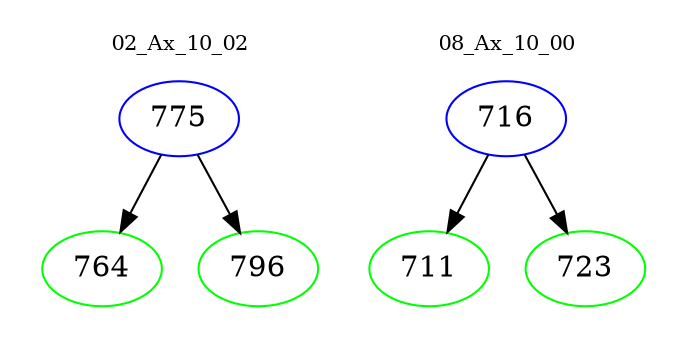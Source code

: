 digraph{
subgraph cluster_0 {
color = white
label = "02_Ax_10_02";
fontsize=10;
T0_775 [label="775", color="blue"]
T0_775 -> T0_764 [color="black"]
T0_764 [label="764", color="green"]
T0_775 -> T0_796 [color="black"]
T0_796 [label="796", color="green"]
}
subgraph cluster_1 {
color = white
label = "08_Ax_10_00";
fontsize=10;
T1_716 [label="716", color="blue"]
T1_716 -> T1_711 [color="black"]
T1_711 [label="711", color="green"]
T1_716 -> T1_723 [color="black"]
T1_723 [label="723", color="green"]
}
}
